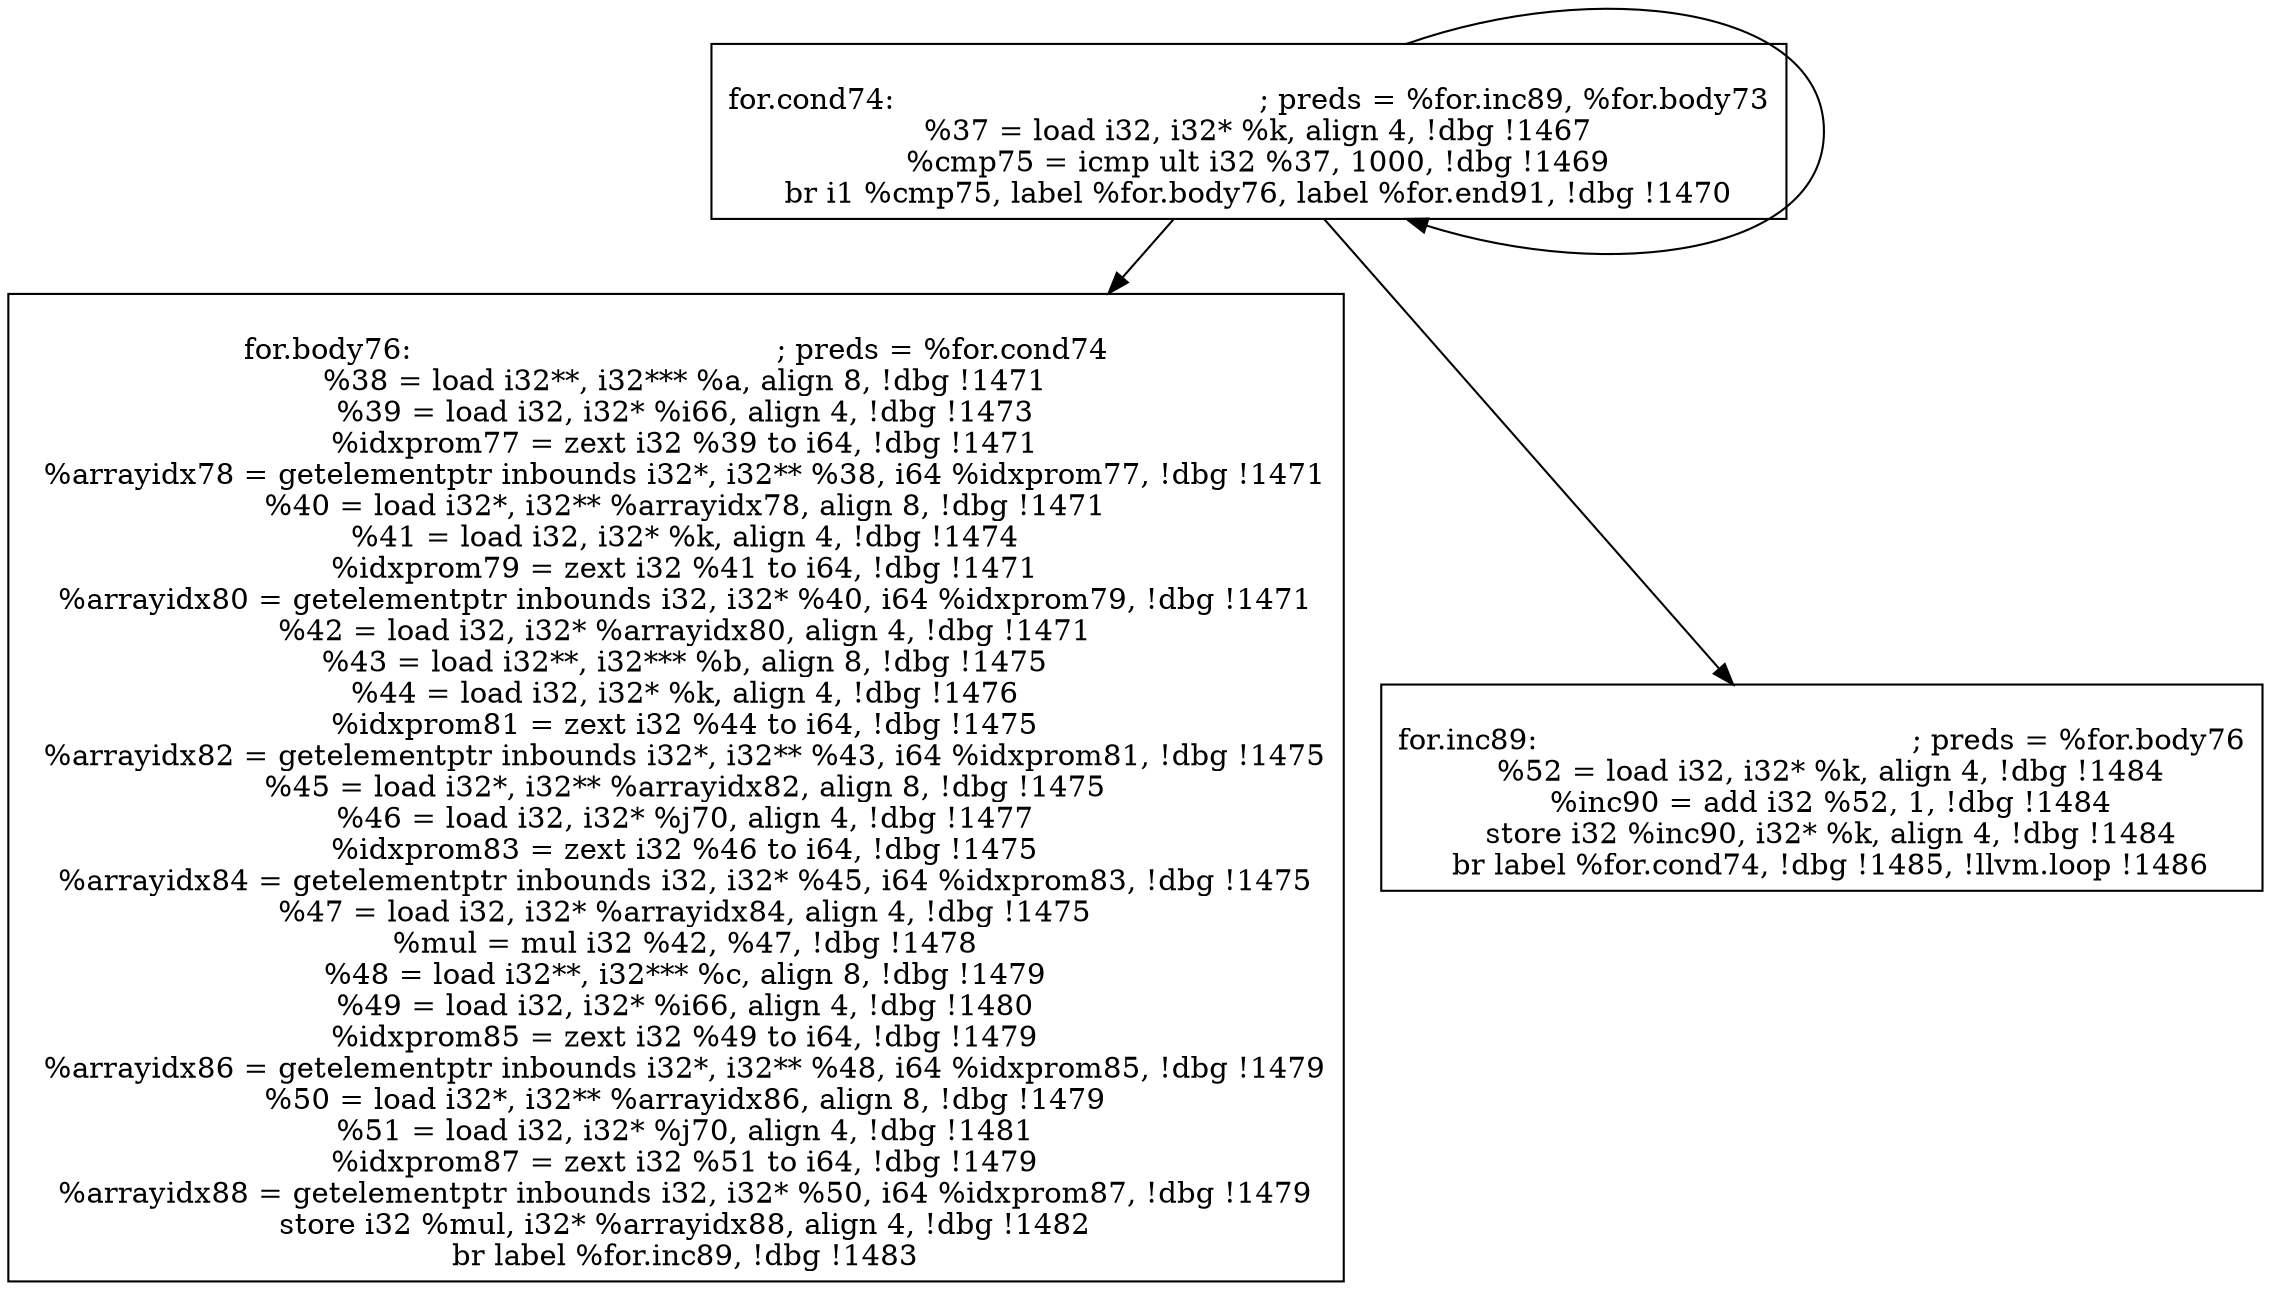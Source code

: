 
digraph G {


node1047 [label="
for.body76:                                       ; preds = %for.cond74
  %38 = load i32**, i32*** %a, align 8, !dbg !1471
  %39 = load i32, i32* %i66, align 4, !dbg !1473
  %idxprom77 = zext i32 %39 to i64, !dbg !1471
  %arrayidx78 = getelementptr inbounds i32*, i32** %38, i64 %idxprom77, !dbg !1471
  %40 = load i32*, i32** %arrayidx78, align 8, !dbg !1471
  %41 = load i32, i32* %k, align 4, !dbg !1474
  %idxprom79 = zext i32 %41 to i64, !dbg !1471
  %arrayidx80 = getelementptr inbounds i32, i32* %40, i64 %idxprom79, !dbg !1471
  %42 = load i32, i32* %arrayidx80, align 4, !dbg !1471
  %43 = load i32**, i32*** %b, align 8, !dbg !1475
  %44 = load i32, i32* %k, align 4, !dbg !1476
  %idxprom81 = zext i32 %44 to i64, !dbg !1475
  %arrayidx82 = getelementptr inbounds i32*, i32** %43, i64 %idxprom81, !dbg !1475
  %45 = load i32*, i32** %arrayidx82, align 8, !dbg !1475
  %46 = load i32, i32* %j70, align 4, !dbg !1477
  %idxprom83 = zext i32 %46 to i64, !dbg !1475
  %arrayidx84 = getelementptr inbounds i32, i32* %45, i64 %idxprom83, !dbg !1475
  %47 = load i32, i32* %arrayidx84, align 4, !dbg !1475
  %mul = mul i32 %42, %47, !dbg !1478
  %48 = load i32**, i32*** %c, align 8, !dbg !1479
  %49 = load i32, i32* %i66, align 4, !dbg !1480
  %idxprom85 = zext i32 %49 to i64, !dbg !1479
  %arrayidx86 = getelementptr inbounds i32*, i32** %48, i64 %idxprom85, !dbg !1479
  %50 = load i32*, i32** %arrayidx86, align 8, !dbg !1479
  %51 = load i32, i32* %j70, align 4, !dbg !1481
  %idxprom87 = zext i32 %51 to i64, !dbg !1479
  %arrayidx88 = getelementptr inbounds i32, i32* %50, i64 %idxprom87, !dbg !1479
  store i32 %mul, i32* %arrayidx88, align 4, !dbg !1482
  br label %for.inc89, !dbg !1483
",shape=rectangle ]
node1045 [label="
for.inc89:                                        ; preds = %for.body76
  %52 = load i32, i32* %k, align 4, !dbg !1484
  %inc90 = add i32 %52, 1, !dbg !1484
  store i32 %inc90, i32* %k, align 4, !dbg !1484
  br label %for.cond74, !dbg !1485, !llvm.loop !1486
",shape=rectangle ]
node1046 [label="
for.cond74:                                       ; preds = %for.inc89, %for.body73
  %37 = load i32, i32* %k, align 4, !dbg !1467
  %cmp75 = icmp ult i32 %37, 1000, !dbg !1469
  br i1 %cmp75, label %for.body76, label %for.end91, !dbg !1470
",shape=rectangle ]

node1046->node1047 [ ]
node1046->node1045 [ ]
node1046->node1046 [ ]


}
